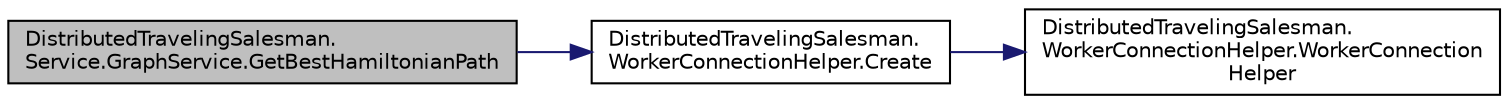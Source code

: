 digraph "DistributedTravelingSalesman.Service.GraphService.GetBestHamiltonianPath"
{
 // INTERACTIVE_SVG=YES
 // LATEX_PDF_SIZE
  edge [fontname="Helvetica",fontsize="10",labelfontname="Helvetica",labelfontsize="10"];
  node [fontname="Helvetica",fontsize="10",shape=record];
  rankdir="LR";
  Node1 [label="DistributedTravelingSalesman.\lService.GraphService.GetBestHamiltonianPath",height=0.2,width=0.4,color="black", fillcolor="grey75", style="filled", fontcolor="black",tooltip=" "];
  Node1 -> Node2 [color="midnightblue",fontsize="10",style="solid",fontname="Helvetica"];
  Node2 [label="DistributedTravelingSalesman.\lWorkerConnectionHelper.Create",height=0.2,width=0.4,color="black", fillcolor="white", style="filled",URL="$class_distributed_traveling_salesman_1_1_worker_connection_helper.html#ad780b94f38ce1c375cbcb0b15f4c451b",tooltip=" "];
  Node2 -> Node3 [color="midnightblue",fontsize="10",style="solid",fontname="Helvetica"];
  Node3 [label="DistributedTravelingSalesman.\lWorkerConnectionHelper.WorkerConnection\lHelper",height=0.2,width=0.4,color="black", fillcolor="white", style="filled",URL="$class_distributed_traveling_salesman_1_1_worker_connection_helper.html#a4a5a80ae83fb6bf45b2bf59d3d85259c",tooltip=" "];
}
